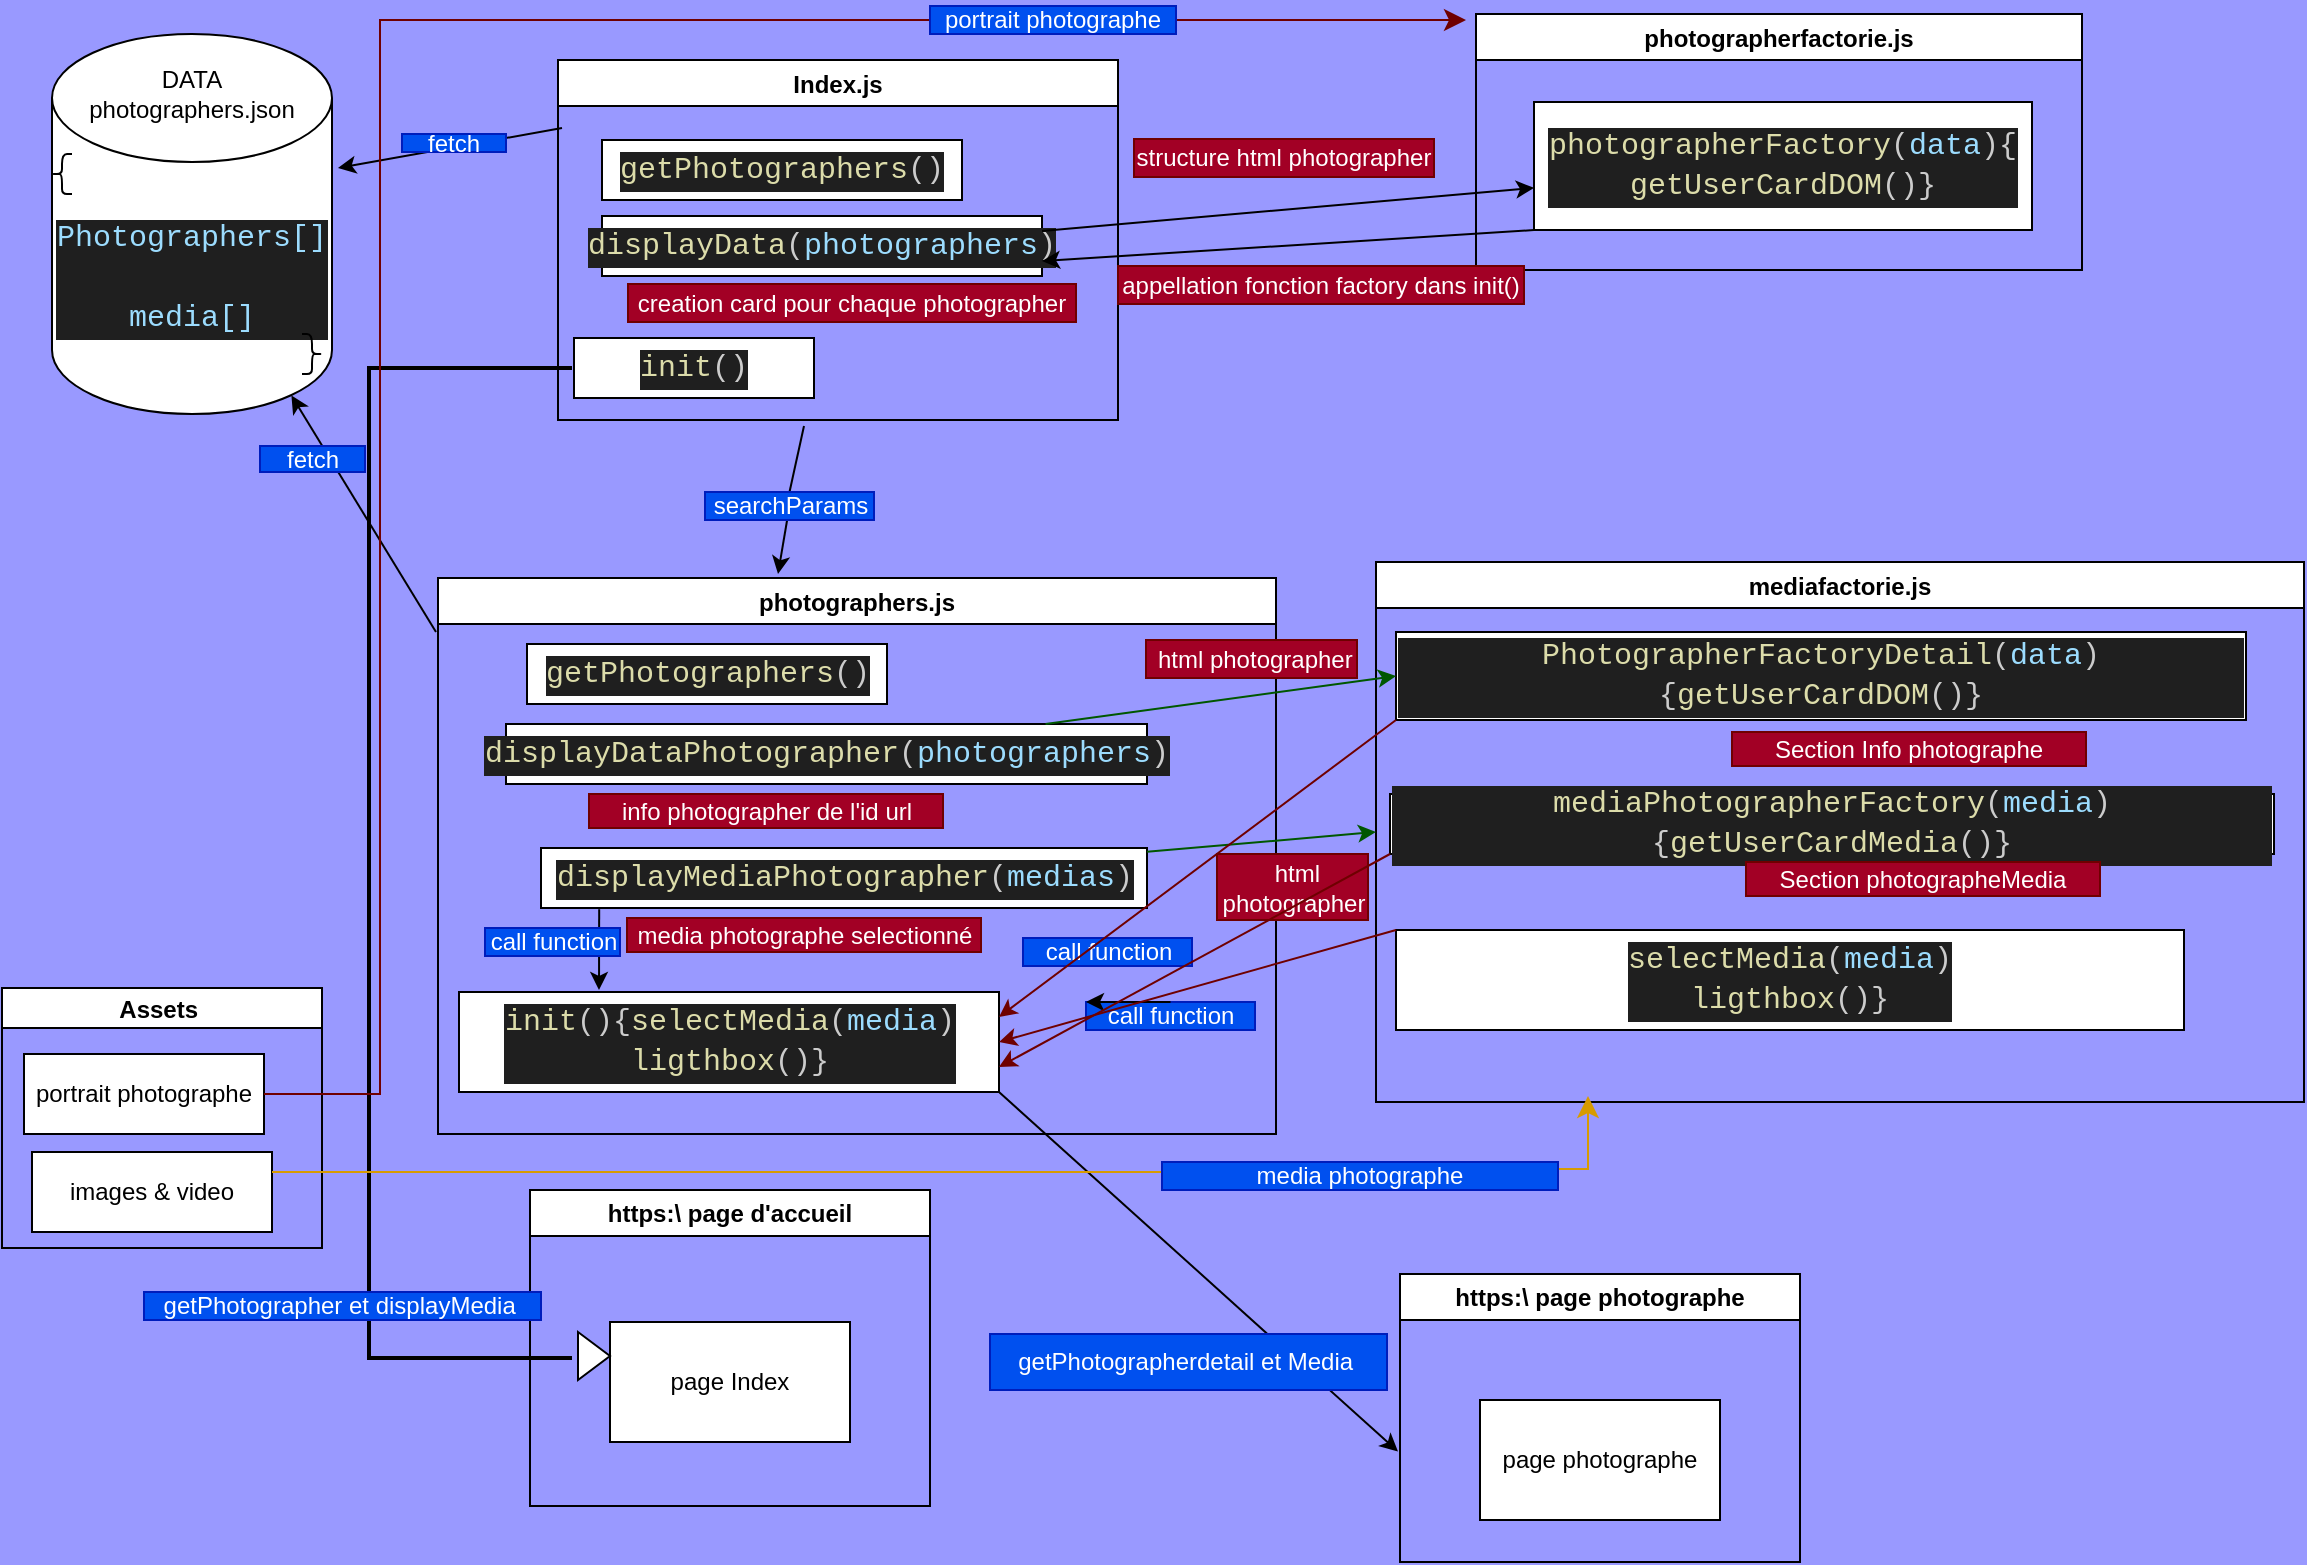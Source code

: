 <mxfile>
    <diagram id="ptDY447RJUewzhLPlPo0" name="Page-1">
        <mxGraphModel dx="1002" dy="568" grid="0" gridSize="10" guides="1" tooltips="1" connect="1" arrows="1" fold="1" page="1" pageScale="1" pageWidth="1169" pageHeight="827" background="#9999FF" math="0" shadow="0">
            <root>
                <mxCell id="0"/>
                <mxCell id="1" parent="0"/>
                <mxCell id="2" value="&lt;div style=&quot;color: rgb(204, 204, 204); background-color: rgb(31, 31, 31); font-family: Consolas, &amp;quot;Courier New&amp;quot;, monospace; font-size: 15px; line-height: 20px;&quot;&gt;&lt;span style=&quot;color: rgb(156, 220, 254);&quot;&gt;Photographers[&lt;/span&gt;&lt;span style=&quot;color: rgb(156, 220, 254);&quot;&gt;]&lt;/span&gt;&lt;/div&gt;&lt;div style=&quot;color: rgb(204, 204, 204); background-color: rgb(31, 31, 31); font-family: Consolas, &amp;quot;Courier New&amp;quot;, monospace; font-size: 15px; line-height: 20px;&quot;&gt;&lt;span style=&quot;color: rgb(156, 220, 254);&quot;&gt;&lt;br&gt;&lt;/span&gt;&lt;/div&gt;&lt;div style=&quot;color: rgb(204, 204, 204); background-color: rgb(31, 31, 31); font-family: Consolas, &amp;quot;Courier New&amp;quot;, monospace; font-size: 15px; line-height: 20px;&quot;&gt;&lt;span style=&quot;color: rgb(156, 220, 254);&quot;&gt;media[]&lt;/span&gt;&lt;/div&gt;" style="shape=cylinder3;whiteSpace=wrap;html=1;boundedLbl=1;backgroundOutline=1;size=32.0;" parent="1" vertex="1">
                    <mxGeometry x="25" y="20" width="140" height="190" as="geometry"/>
                </mxCell>
                <mxCell id="3" value="DATA&lt;br&gt;photographers.json" style="text;html=1;strokeColor=none;fillColor=none;align=center;verticalAlign=middle;whiteSpace=wrap;rounded=0;" parent="1" vertex="1">
                    <mxGeometry x="40" y="30" width="110" height="40" as="geometry"/>
                </mxCell>
                <mxCell id="4" value="" style="shape=curlyBracket;whiteSpace=wrap;html=1;rounded=1;labelPosition=left;verticalLabelPosition=middle;align=right;verticalAlign=middle;" parent="1" vertex="1">
                    <mxGeometry x="25" y="80" width="10" height="20" as="geometry"/>
                </mxCell>
                <mxCell id="5" value="" style="shape=curlyBracket;whiteSpace=wrap;html=1;rounded=1;flipH=1;labelPosition=right;verticalLabelPosition=middle;align=left;verticalAlign=middle;" parent="1" vertex="1">
                    <mxGeometry x="150" y="170" width="10" height="20" as="geometry"/>
                </mxCell>
                <mxCell id="10" value="Assets " style="swimlane;startSize=20;horizontal=1;containerType=tree;" parent="1" vertex="1">
                    <mxGeometry y="497" width="160" height="130" as="geometry"/>
                </mxCell>
                <mxCell id="16" value="portrait photographe" style="whiteSpace=wrap;html=1;treeFolding=1;treeMoving=1;newEdgeStyle={&quot;edgeStyle&quot;:&quot;elbowEdgeStyle&quot;,&quot;startArrow&quot;:&quot;none&quot;,&quot;endArrow&quot;:&quot;none&quot;};" parent="10" vertex="1">
                    <mxGeometry x="11" y="33" width="120" height="40" as="geometry"/>
                </mxCell>
                <mxCell id="12" value="images &amp;amp; video" style="whiteSpace=wrap;html=1;treeFolding=1;treeMoving=1;newEdgeStyle={&quot;edgeStyle&quot;:&quot;elbowEdgeStyle&quot;,&quot;startArrow&quot;:&quot;none&quot;,&quot;endArrow&quot;:&quot;none&quot;};" parent="10" vertex="1">
                    <mxGeometry x="15" y="82" width="120" height="40" as="geometry"/>
                </mxCell>
                <mxCell id="17" value="Index.js" style="swimlane;" parent="1" vertex="1">
                    <mxGeometry x="278" y="33" width="280" height="180" as="geometry"/>
                </mxCell>
                <mxCell id="20" value="&lt;div style=&quot;color: rgb(204, 204, 204); background-color: rgb(31, 31, 31); font-family: Consolas, &amp;quot;Courier New&amp;quot;, monospace; font-size: 15px; line-height: 20px;&quot;&gt;&lt;span style=&quot;color: #dcdcaa;&quot;&gt;getPhotographers&lt;/span&gt;()&lt;/div&gt;" style="rounded=0;whiteSpace=wrap;html=1;" parent="17" vertex="1">
                    <mxGeometry x="22" y="40" width="180" height="30" as="geometry"/>
                </mxCell>
                <mxCell id="22" value="&lt;div style=&quot;color: rgb(204, 204, 204); background-color: rgb(31, 31, 31); font-family: Consolas, &amp;quot;Courier New&amp;quot;, monospace; font-size: 15px; line-height: 20px;&quot;&gt;&lt;span style=&quot;color: #dcdcaa;&quot;&gt;displayData&lt;/span&gt;(&lt;span style=&quot;color: #9cdcfe;&quot;&gt;photographers&lt;/span&gt;)&lt;/div&gt;" style="rounded=0;whiteSpace=wrap;html=1;" parent="17" vertex="1">
                    <mxGeometry x="22" y="78" width="220" height="30" as="geometry"/>
                </mxCell>
                <mxCell id="23" value="&lt;div style=&quot;color: rgb(204, 204, 204); background-color: rgb(31, 31, 31); font-family: Consolas, &amp;quot;Courier New&amp;quot;, monospace; font-size: 15px; line-height: 20px;&quot;&gt;&lt;span style=&quot;color: #dcdcaa;&quot;&gt;init&lt;/span&gt;()&lt;/div&gt;" style="rounded=0;whiteSpace=wrap;html=1;" parent="17" vertex="1">
                    <mxGeometry x="8" y="139" width="120" height="30" as="geometry"/>
                </mxCell>
                <mxCell id="69" value="creation card pour chaque photographer" style="text;html=1;strokeColor=#6F0000;fillColor=#a20025;align=center;verticalAlign=middle;whiteSpace=wrap;rounded=0;fontColor=#ffffff;" parent="17" vertex="1">
                    <mxGeometry x="35" y="112" width="224" height="19" as="geometry"/>
                </mxCell>
                <mxCell id="18" value="photographers.js" style="swimlane;" parent="1" vertex="1">
                    <mxGeometry x="218" y="292" width="419" height="278" as="geometry">
                        <mxRectangle x="200" y="240" width="133" height="26" as="alternateBounds"/>
                    </mxGeometry>
                </mxCell>
                <mxCell id="25" value="&lt;div style=&quot;color: rgb(204, 204, 204); background-color: rgb(31, 31, 31); font-family: Consolas, &amp;quot;Courier New&amp;quot;, monospace; font-size: 15px; line-height: 20px;&quot;&gt;&lt;div style=&quot;line-height: 20px;&quot;&gt;&lt;span style=&quot;color: #dcdcaa;&quot;&gt;getPhotographers&lt;/span&gt;() &lt;/div&gt;&lt;/div&gt;" style="rounded=0;whiteSpace=wrap;html=1;" parent="18" vertex="1">
                    <mxGeometry x="44.5" y="33" width="180" height="30" as="geometry"/>
                </mxCell>
                <mxCell id="26" value="&lt;div style=&quot;color: rgb(204, 204, 204); background-color: rgb(31, 31, 31); font-family: Consolas, &amp;quot;Courier New&amp;quot;, monospace; font-size: 15px; line-height: 20px;&quot;&gt;&lt;div style=&quot;line-height: 20px;&quot;&gt;&lt;span style=&quot;color: #dcdcaa;&quot;&gt;displayDataPhotographer&lt;/span&gt;(&lt;span style=&quot;color: #9cdcfe;&quot;&gt;photographers&lt;/span&gt;)&lt;/div&gt;&lt;/div&gt;" style="rounded=0;whiteSpace=wrap;html=1;" parent="18" vertex="1">
                    <mxGeometry x="34" y="73" width="320.5" height="30" as="geometry"/>
                </mxCell>
                <mxCell id="111" style="edgeStyle=none;html=1;exitX=0.096;exitY=1.02;exitDx=0;exitDy=0;exitPerimeter=0;" parent="18" source="27" edge="1">
                    <mxGeometry relative="1" as="geometry">
                        <mxPoint x="80.5" y="206" as="targetPoint"/>
                    </mxGeometry>
                </mxCell>
                <mxCell id="27" value="&lt;div style=&quot;color: rgb(204, 204, 204); background-color: rgb(31, 31, 31); font-family: Consolas, &amp;quot;Courier New&amp;quot;, monospace; font-size: 15px; line-height: 20px;&quot;&gt;&lt;div style=&quot;line-height: 20px;&quot;&gt;&lt;span style=&quot;color: #dcdcaa;&quot;&gt;displayMediaPhotographer&lt;/span&gt;(&lt;span style=&quot;color: #9cdcfe;&quot;&gt;medias&lt;/span&gt;)&lt;/div&gt;&lt;/div&gt;" style="rounded=0;whiteSpace=wrap;html=1;" parent="18" vertex="1">
                    <mxGeometry x="51.5" y="135" width="303" height="30" as="geometry"/>
                </mxCell>
                <mxCell id="28" value="&lt;div style=&quot;color: rgb(204, 204, 204); background-color: rgb(31, 31, 31); font-family: Consolas, &amp;quot;Courier New&amp;quot;, monospace; font-size: 15px; line-height: 20px;&quot;&gt;&lt;div style=&quot;line-height: 20px;&quot;&gt;&lt;span style=&quot;color: #dcdcaa;&quot;&gt;init&lt;/span&gt;(){&lt;span style=&quot;color: rgb(220, 220, 170);&quot;&gt;selectMedia&lt;/span&gt;&lt;span style=&quot;&quot;&gt;(&lt;/span&gt;&lt;span style=&quot;color: rgb(156, 220, 254);&quot;&gt;media&lt;/span&gt;&lt;span style=&quot;&quot;&gt;)&lt;/span&gt;&lt;/div&gt;&lt;div style=&quot;line-height: 20px;&quot;&gt;&lt;span style=&quot;color: rgb(220, 220, 170);&quot;&gt;ligthbox&lt;/span&gt;&lt;span style=&quot;&quot;&gt;()&lt;/span&gt;}&lt;/div&gt;&lt;/div&gt;" style="rounded=0;whiteSpace=wrap;html=1;" parent="18" vertex="1">
                    <mxGeometry x="10.5" y="207" width="270" height="50" as="geometry"/>
                </mxCell>
                <mxCell id="101" value="info photographer de l'id url" style="text;html=1;strokeColor=#6F0000;fillColor=#a20025;align=center;verticalAlign=middle;whiteSpace=wrap;rounded=0;fontColor=#ffffff;" parent="18" vertex="1">
                    <mxGeometry x="75.5" y="108" width="177" height="17" as="geometry"/>
                </mxCell>
                <mxCell id="102" value="media photographe selectionné" style="text;html=1;strokeColor=#6F0000;fillColor=#a20025;align=center;verticalAlign=middle;whiteSpace=wrap;rounded=0;fontColor=#ffffff;" parent="18" vertex="1">
                    <mxGeometry x="94.5" y="170" width="177" height="17" as="geometry"/>
                </mxCell>
                <mxCell id="109" value="call function" style="text;html=1;strokeColor=#001DBC;fillColor=#0050ef;align=center;verticalAlign=middle;whiteSpace=wrap;rounded=0;fontColor=#ffffff;direction=east;" parent="18" vertex="1">
                    <mxGeometry x="292.5" y="180" width="84.5" height="14" as="geometry"/>
                </mxCell>
                <mxCell id="108" value="call function" style="text;html=1;strokeColor=#001DBC;fillColor=#0050ef;align=center;verticalAlign=middle;whiteSpace=wrap;rounded=0;fontColor=#ffffff;direction=east;" parent="18" vertex="1">
                    <mxGeometry x="324" y="212" width="84.5" height="14" as="geometry"/>
                </mxCell>
                <mxCell id="79" value="" style="shape=partialRectangle;whiteSpace=wrap;html=1;bottom=1;right=1;left=1;top=0;fillColor=none;routingCenterX=-0.5;direction=south;strokeWidth=2;" parent="18" vertex="1">
                    <mxGeometry x="-34.5" y="-105" width="100.5" height="495" as="geometry"/>
                </mxCell>
                <mxCell id="112" value="call function" style="text;html=1;strokeColor=#001DBC;fillColor=#0050ef;align=center;verticalAlign=middle;whiteSpace=wrap;rounded=0;fontColor=#ffffff;direction=east;" parent="18" vertex="1">
                    <mxGeometry x="23.5" y="175" width="67.5" height="14" as="geometry"/>
                </mxCell>
                <mxCell id="119" style="edgeStyle=none;html=1;exitX=0.5;exitY=0;exitDx=0;exitDy=0;entryX=0;entryY=0;entryDx=0;entryDy=0;" parent="18" source="108" target="108" edge="1">
                    <mxGeometry relative="1" as="geometry"/>
                </mxCell>
                <mxCell id="29" value="photographerfactorie.js" style="swimlane;" parent="1" vertex="1">
                    <mxGeometry x="737" y="10" width="303" height="128" as="geometry"/>
                </mxCell>
                <mxCell id="30" value="&lt;div style=&quot;color: rgb(204, 204, 204); background-color: rgb(31, 31, 31); font-family: Consolas, &amp;quot;Courier New&amp;quot;, monospace; font-size: 15px; line-height: 20px;&quot;&gt;&lt;div style=&quot;line-height: 20px;&quot;&gt;&lt;span style=&quot;color: #dcdcaa;&quot;&gt;photographerFactory&lt;/span&gt;(&lt;span style=&quot;color: #9cdcfe;&quot;&gt;data&lt;/span&gt;){&lt;/div&gt;&lt;div style=&quot;line-height: 20px;&quot;&gt;&lt;span style=&quot;color: rgb(220, 220, 170);&quot;&gt;getUserCardDOM&lt;/span&gt;()}&lt;/div&gt;&lt;/div&gt;" style="rounded=0;whiteSpace=wrap;html=1;" parent="29" vertex="1">
                    <mxGeometry x="29" y="44" width="249" height="64" as="geometry"/>
                </mxCell>
                <mxCell id="33" value="mediafactorie.js" style="swimlane;startSize=23;" parent="1" vertex="1">
                    <mxGeometry x="687" y="284" width="464" height="270" as="geometry">
                        <mxRectangle x="200" y="240" width="133" height="26" as="alternateBounds"/>
                    </mxGeometry>
                </mxCell>
                <mxCell id="34" value="&lt;div style=&quot;color: rgb(204, 204, 204); background-color: rgb(31, 31, 31); font-family: Consolas, &amp;quot;Courier New&amp;quot;, monospace; font-size: 15px; line-height: 20px;&quot;&gt;&lt;div style=&quot;line-height: 20px;&quot;&gt;&lt;div style=&quot;line-height: 20px;&quot;&gt;&lt;span style=&quot;color: #dcdcaa;&quot;&gt;PhotographerFactoryDetail&lt;/span&gt;(&lt;span style=&quot;color: #9cdcfe;&quot;&gt;data&lt;/span&gt;){&lt;span style=&quot;color: rgb(220, 220, 170);&quot;&gt;getUserCardDOM&lt;/span&gt;&lt;span style=&quot;&quot;&gt;()&lt;/span&gt;}&lt;/div&gt;&lt;/div&gt;&lt;/div&gt;" style="rounded=0;whiteSpace=wrap;html=1;" parent="33" vertex="1">
                    <mxGeometry x="10" y="35" width="425" height="44" as="geometry"/>
                </mxCell>
                <mxCell id="36" value="&lt;div style=&quot;color: rgb(204, 204, 204); background-color: rgb(31, 31, 31); font-family: Consolas, &amp;quot;Courier New&amp;quot;, monospace; font-size: 15px; line-height: 20px;&quot;&gt;&lt;div style=&quot;line-height: 20px;&quot;&gt;&lt;div style=&quot;line-height: 20px;&quot;&gt;&lt;span style=&quot;color: #dcdcaa;&quot;&gt;mediaPhotographerFactory&lt;/span&gt;(&lt;span style=&quot;color: #9cdcfe;&quot;&gt;media&lt;/span&gt;) {&lt;span style=&quot;color: rgb(220, 220, 170);&quot;&gt;getUserCardMedia&lt;/span&gt;&lt;span style=&quot;&quot;&gt;()&lt;/span&gt;}&lt;/div&gt;&lt;/div&gt;&lt;/div&gt;" style="rounded=0;whiteSpace=wrap;html=1;" parent="33" vertex="1">
                    <mxGeometry x="7" y="116" width="442" height="30" as="geometry"/>
                </mxCell>
                <mxCell id="37" value="&lt;div style=&quot;color: rgb(204, 204, 204); background-color: rgb(31, 31, 31); font-family: Consolas, &amp;quot;Courier New&amp;quot;, monospace; font-size: 15px; line-height: 20px;&quot;&gt;&lt;div style=&quot;line-height: 20px;&quot;&gt;&lt;span style=&quot;color: rgb(220, 220, 170);&quot;&gt;selectMedia&lt;/span&gt;&lt;span style=&quot;&quot;&gt;(&lt;/span&gt;&lt;span style=&quot;color: rgb(156, 220, 254);&quot;&gt;media&lt;/span&gt;&lt;span style=&quot;&quot;&gt;)&lt;/span&gt;&lt;/div&gt;&lt;div style=&quot;line-height: 20px;&quot;&gt;&lt;span style=&quot;color: rgb(220, 220, 170);&quot;&gt;ligthbox&lt;/span&gt;&lt;span style=&quot;&quot;&gt;()&lt;/span&gt;}&lt;/div&gt;&lt;/div&gt;" style="rounded=0;whiteSpace=wrap;html=1;" parent="33" vertex="1">
                    <mxGeometry x="10" y="184" width="394" height="50" as="geometry"/>
                </mxCell>
                <mxCell id="48" value="Section Info photographe" style="text;html=1;strokeColor=#6F0000;fillColor=#a20025;align=center;verticalAlign=middle;whiteSpace=wrap;rounded=0;fontColor=#ffffff;" parent="33" vertex="1">
                    <mxGeometry x="178" y="85" width="177" height="17" as="geometry"/>
                </mxCell>
                <mxCell id="49" value="Section photographeMedia" style="text;html=1;strokeColor=#6F0000;fillColor=#a20025;align=center;verticalAlign=middle;whiteSpace=wrap;rounded=0;fontColor=#ffffff;" parent="33" vertex="1">
                    <mxGeometry x="185" y="150" width="177" height="17" as="geometry"/>
                </mxCell>
                <mxCell id="42" value="https:\\ page d'accueil" style="swimlane;whiteSpace=wrap;html=1;" parent="1" vertex="1">
                    <mxGeometry x="264" y="598" width="200" height="158" as="geometry"/>
                </mxCell>
                <mxCell id="46" value="page Index" style="whiteSpace=wrap;html=1;" parent="42" vertex="1">
                    <mxGeometry x="40" y="66" width="120" height="60" as="geometry"/>
                </mxCell>
                <mxCell id="90" value="" style="triangle;whiteSpace=wrap;html=1;" parent="42" vertex="1">
                    <mxGeometry x="24" y="71" width="16" height="24" as="geometry"/>
                </mxCell>
                <mxCell id="43" value="https:\\ page photographe" style="swimlane;whiteSpace=wrap;html=1;" parent="1" vertex="1">
                    <mxGeometry x="699" y="640" width="200" height="144" as="geometry"/>
                </mxCell>
                <mxCell id="47" value="page photographe" style="whiteSpace=wrap;html=1;" parent="43" vertex="1">
                    <mxGeometry x="40" y="63" width="120" height="60" as="geometry"/>
                </mxCell>
                <mxCell id="50" value="" style="endArrow=classic;html=1;entryX=0.855;entryY=1;entryDx=0;entryDy=-9.28;entryPerimeter=0;" parent="1" target="2" edge="1">
                    <mxGeometry width="50" height="50" relative="1" as="geometry">
                        <mxPoint x="217" y="319" as="sourcePoint"/>
                        <mxPoint x="174.5" y="295" as="targetPoint"/>
                    </mxGeometry>
                </mxCell>
                <mxCell id="51" value="" style="endArrow=classic;html=1;" parent="1" edge="1">
                    <mxGeometry width="50" height="50" relative="1" as="geometry">
                        <mxPoint x="280" y="67" as="sourcePoint"/>
                        <mxPoint x="168" y="87" as="targetPoint"/>
                    </mxGeometry>
                </mxCell>
                <mxCell id="59" value="fetch" style="text;html=1;strokeColor=#001DBC;fillColor=#0050ef;align=center;verticalAlign=middle;whiteSpace=wrap;rounded=0;fontColor=#ffffff;direction=east;" parent="1" vertex="1">
                    <mxGeometry x="200" y="70" width="52" height="9" as="geometry"/>
                </mxCell>
                <mxCell id="60" value="fetch" style="text;html=1;strokeColor=#001DBC;fillColor=#0050ef;align=center;verticalAlign=middle;whiteSpace=wrap;rounded=0;fontColor=#ffffff;direction=west;" parent="1" vertex="1">
                    <mxGeometry x="129" y="226" width="52.5" height="13" as="geometry"/>
                </mxCell>
                <mxCell id="63" value="" style="endArrow=classic;html=1;startArrow=none;" parent="1" source="62" edge="1">
                    <mxGeometry width="50" height="50" relative="1" as="geometry">
                        <mxPoint x="401" y="216" as="sourcePoint"/>
                        <mxPoint x="388" y="290" as="targetPoint"/>
                    </mxGeometry>
                </mxCell>
                <mxCell id="68" value="" style="endArrow=none;html=1;entryX=0.5;entryY=0;entryDx=0;entryDy=0;" parent="1" target="62" edge="1">
                    <mxGeometry width="50" height="50" relative="1" as="geometry">
                        <mxPoint x="401" y="216" as="sourcePoint"/>
                        <mxPoint x="399.5" y="292" as="targetPoint"/>
                    </mxGeometry>
                </mxCell>
                <mxCell id="62" value="searchParams" style="text;html=1;strokeColor=#001DBC;fillColor=#0050ef;align=center;verticalAlign=middle;whiteSpace=wrap;rounded=0;fontColor=#ffffff;direction=east;" parent="1" vertex="1">
                    <mxGeometry x="351.5" y="249" width="84.5" height="14" as="geometry"/>
                </mxCell>
                <mxCell id="70" style="edgeStyle=none;html=1;exitX=1;exitY=0.25;exitDx=0;exitDy=0;" parent="1" source="22" target="30" edge="1">
                    <mxGeometry relative="1" as="geometry"/>
                </mxCell>
                <mxCell id="71" value="structure html photographer" style="text;html=1;strokeColor=#6F0000;fillColor=#a20025;align=center;verticalAlign=middle;whiteSpace=wrap;rounded=0;fontColor=#ffffff;" parent="1" vertex="1">
                    <mxGeometry x="566" y="72.5" width="150" height="19" as="geometry"/>
                </mxCell>
                <mxCell id="72" style="edgeStyle=none;html=1;entryX=1;entryY=0.75;entryDx=0;entryDy=0;exitX=0;exitY=1;exitDx=0;exitDy=0;" parent="1" source="30" target="22" edge="1">
                    <mxGeometry relative="1" as="geometry">
                        <mxPoint x="756" y="131" as="sourcePoint"/>
                    </mxGeometry>
                </mxCell>
                <mxCell id="73" value="appellation fonction factory dans init()" style="text;html=1;strokeColor=#6F0000;fillColor=#a20025;align=center;verticalAlign=middle;whiteSpace=wrap;rounded=0;fontColor=#ffffff;" parent="1" vertex="1">
                    <mxGeometry x="558" y="136" width="203" height="19" as="geometry"/>
                </mxCell>
                <mxCell id="84" value="" style="edgeStyle=elbowEdgeStyle;elbow=horizontal;endArrow=classic;html=1;curved=0;rounded=0;endSize=8;startSize=8;exitX=1;exitY=0.5;exitDx=0;exitDy=0;startArrow=none;fillColor=#a20025;strokeColor=#6F0000;" parent="1" source="87" edge="1">
                    <mxGeometry width="50" height="50" relative="1" as="geometry">
                        <mxPoint x="201" y="67" as="sourcePoint"/>
                        <mxPoint x="732" y="13" as="targetPoint"/>
                        <Array as="points"/>
                    </mxGeometry>
                </mxCell>
                <mxCell id="88" value="" style="edgeStyle=elbowEdgeStyle;elbow=horizontal;endArrow=none;html=1;curved=0;rounded=0;endSize=8;startSize=8;exitX=1;exitY=0.5;exitDx=0;exitDy=0;fillColor=#a20025;strokeColor=#6F0000;" parent="1" source="16" target="87" edge="1">
                    <mxGeometry width="50" height="50" relative="1" as="geometry">
                        <mxPoint x="151" y="500" as="sourcePoint"/>
                        <mxPoint x="732" y="13" as="targetPoint"/>
                        <Array as="points">
                            <mxPoint x="189" y="256"/>
                        </Array>
                    </mxGeometry>
                </mxCell>
                <mxCell id="87" value="portrait photographe" style="text;html=1;strokeColor=#001DBC;fillColor=#0050ef;align=center;verticalAlign=middle;whiteSpace=wrap;rounded=0;fontColor=#ffffff;direction=east;" parent="1" vertex="1">
                    <mxGeometry x="464" y="6" width="123" height="14" as="geometry"/>
                </mxCell>
                <mxCell id="89" value="getPhotographer et displayMedia&amp;nbsp;" style="text;html=1;strokeColor=#001DBC;fillColor=#0050ef;align=center;verticalAlign=middle;whiteSpace=wrap;rounded=0;fontColor=#ffffff;direction=east;" parent="1" vertex="1">
                    <mxGeometry x="71" y="649" width="198.5" height="14" as="geometry"/>
                </mxCell>
                <mxCell id="97" style="edgeStyle=none;html=1;entryX=0;entryY=0.5;entryDx=0;entryDy=0;fillColor=#008a00;strokeColor=#005700;" parent="1" source="27" target="33" edge="1">
                    <mxGeometry relative="1" as="geometry"/>
                </mxCell>
                <mxCell id="98" style="edgeStyle=none;html=1;entryX=0;entryY=0.5;entryDx=0;entryDy=0;fillColor=#008a00;strokeColor=#005700;" parent="1" source="26" target="34" edge="1">
                    <mxGeometry relative="1" as="geometry"/>
                </mxCell>
                <mxCell id="99" value="&amp;nbsp;html photographer" style="text;html=1;strokeColor=#6F0000;fillColor=#a20025;align=center;verticalAlign=middle;whiteSpace=wrap;rounded=0;fontColor=#ffffff;" parent="1" vertex="1">
                    <mxGeometry x="572" y="323" width="105.5" height="19" as="geometry"/>
                </mxCell>
                <mxCell id="100" value="&amp;nbsp;html photographer" style="text;html=1;strokeColor=#6F0000;fillColor=#a20025;align=center;verticalAlign=middle;whiteSpace=wrap;rounded=0;fontColor=#ffffff;" parent="1" vertex="1">
                    <mxGeometry x="607.5" y="430" width="75.5" height="33" as="geometry"/>
                </mxCell>
                <mxCell id="106" style="edgeStyle=none;html=1;exitX=0;exitY=1;exitDx=0;exitDy=0;entryX=1;entryY=0.25;entryDx=0;entryDy=0;fillColor=#a20025;strokeColor=#6F0000;" parent="1" source="34" target="28" edge="1">
                    <mxGeometry relative="1" as="geometry"/>
                </mxCell>
                <mxCell id="107" style="edgeStyle=none;html=1;exitX=0;exitY=0;exitDx=0;exitDy=0;entryX=1;entryY=0.5;entryDx=0;entryDy=0;fillColor=#a20025;strokeColor=#6F0000;" parent="1" source="37" target="28" edge="1">
                    <mxGeometry relative="1" as="geometry"/>
                </mxCell>
                <mxCell id="118" style="edgeStyle=none;html=1;exitX=0;exitY=1;exitDx=0;exitDy=0;entryX=1;entryY=0.75;entryDx=0;entryDy=0;fillColor=#a20025;strokeColor=#6F0000;" parent="1" source="36" target="28" edge="1">
                    <mxGeometry relative="1" as="geometry"/>
                </mxCell>
                <mxCell id="120" style="edgeStyle=none;html=1;exitX=1;exitY=1;exitDx=0;exitDy=0;" parent="1" source="28" edge="1">
                    <mxGeometry relative="1" as="geometry">
                        <mxPoint x="698.0" y="728.8" as="targetPoint"/>
                    </mxGeometry>
                </mxCell>
                <mxCell id="121" value="getPhotographerdetail et Media&amp;nbsp;" style="text;html=1;strokeColor=#001DBC;fillColor=#0050ef;align=center;verticalAlign=middle;whiteSpace=wrap;rounded=0;fontColor=#ffffff;direction=east;" parent="1" vertex="1">
                    <mxGeometry x="494" y="670" width="198.5" height="28" as="geometry"/>
                </mxCell>
                <mxCell id="125" value="" style="edgeStyle=segmentEdgeStyle;endArrow=classic;html=1;curved=0;rounded=0;endSize=8;startSize=8;exitX=1;exitY=0.25;exitDx=0;exitDy=0;fillColor=#ffcd28;gradientColor=#ffa500;strokeColor=#d79b00;startArrow=none;" edge="1" parent="1" source="126">
                    <mxGeometry width="50" height="50" relative="1" as="geometry">
                        <mxPoint x="156" y="584" as="sourcePoint"/>
                        <mxPoint x="793" y="551" as="targetPoint"/>
                    </mxGeometry>
                </mxCell>
                <mxCell id="127" value="" style="edgeStyle=segmentEdgeStyle;endArrow=none;html=1;curved=0;rounded=0;endSize=8;startSize=8;exitX=1;exitY=0.25;exitDx=0;exitDy=0;fillColor=#ffcd28;gradientColor=#ffa500;strokeColor=#d79b00;" edge="1" parent="1" source="12" target="126">
                    <mxGeometry width="50" height="50" relative="1" as="geometry">
                        <mxPoint x="135" y="589" as="sourcePoint"/>
                        <mxPoint x="793" y="551" as="targetPoint"/>
                    </mxGeometry>
                </mxCell>
                <mxCell id="126" value="media photographe" style="text;html=1;strokeColor=#001DBC;fillColor=#0050ef;align=center;verticalAlign=middle;whiteSpace=wrap;rounded=0;fontColor=#ffffff;direction=east;" vertex="1" parent="1">
                    <mxGeometry x="580" y="584" width="198" height="14" as="geometry"/>
                </mxCell>
            </root>
        </mxGraphModel>
    </diagram>
</mxfile>